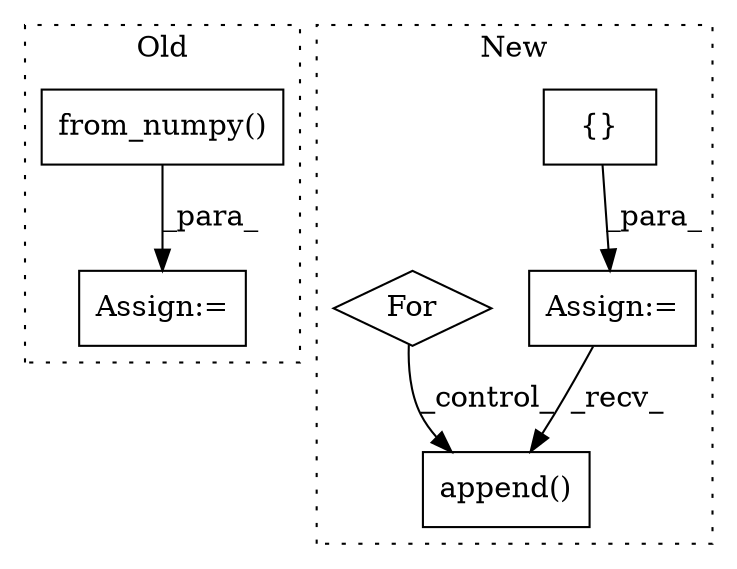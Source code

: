 digraph G {
subgraph cluster0 {
1 [label="from_numpy()" a="75" s="14872,14902" l="17,1" shape="box"];
5 [label="Assign:=" a="68" s="14927" l="3" shape="box"];
label = "Old";
style="dotted";
}
subgraph cluster1 {
2 [label="append()" a="75" s="15823,15840" l="13,1" shape="box"];
3 [label="{}" a="59" s="15187,15187" l="2,1" shape="box"];
4 [label="For" a="107" s="15199,15248" l="4,14" shape="diamond"];
6 [label="Assign:=" a="68" s="15184" l="3" shape="box"];
label = "New";
style="dotted";
}
1 -> 5 [label="_para_"];
3 -> 6 [label="_para_"];
4 -> 2 [label="_control_"];
6 -> 2 [label="_recv_"];
}